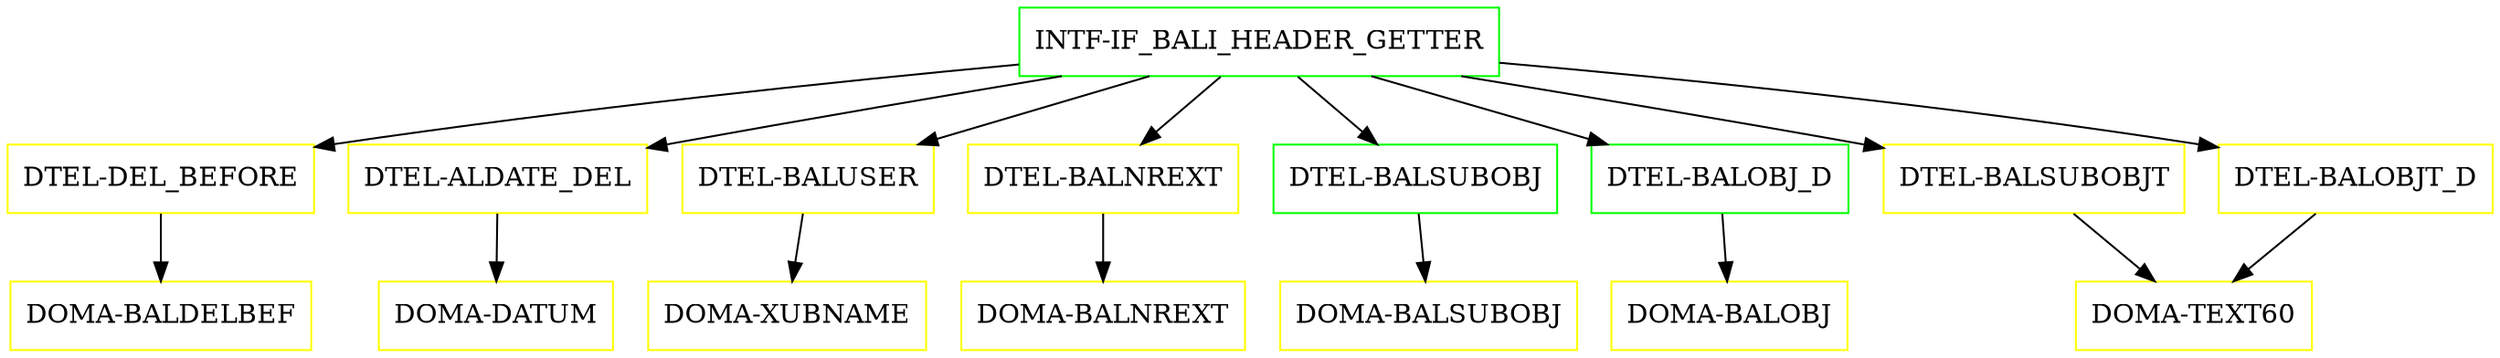 digraph G {
  "INTF-IF_BALI_HEADER_GETTER" [shape=box,color=green];
  "DTEL-DEL_BEFORE" [shape=box,color=yellow,URL="./DTEL_DEL_BEFORE.html"];
  "DOMA-BALDELBEF" [shape=box,color=yellow,URL="./DOMA_BALDELBEF.html"];
  "DTEL-ALDATE_DEL" [shape=box,color=yellow,URL="./DTEL_ALDATE_DEL.html"];
  "DOMA-DATUM" [shape=box,color=yellow,URL="./DOMA_DATUM.html"];
  "DTEL-BALUSER" [shape=box,color=yellow,URL="./DTEL_BALUSER.html"];
  "DOMA-XUBNAME" [shape=box,color=yellow,URL="./DOMA_XUBNAME.html"];
  "DTEL-BALNREXT" [shape=box,color=yellow,URL="./DTEL_BALNREXT.html"];
  "DOMA-BALNREXT" [shape=box,color=yellow,URL="./DOMA_BALNREXT.html"];
  "DTEL-BALSUBOBJ" [shape=box,color=green,URL="./DTEL_BALSUBOBJ.html"];
  "DOMA-BALSUBOBJ" [shape=box,color=yellow,URL="./DOMA_BALSUBOBJ.html"];
  "DTEL-BALOBJ_D" [shape=box,color=green,URL="./DTEL_BALOBJ_D.html"];
  "DOMA-BALOBJ" [shape=box,color=yellow,URL="./DOMA_BALOBJ.html"];
  "DTEL-BALSUBOBJT" [shape=box,color=yellow,URL="./DTEL_BALSUBOBJT.html"];
  "DOMA-TEXT60" [shape=box,color=yellow,URL="./DOMA_TEXT60.html"];
  "DTEL-BALOBJT_D" [shape=box,color=yellow,URL="./DTEL_BALOBJT_D.html"];
  "INTF-IF_BALI_HEADER_GETTER" -> "DTEL-BALOBJT_D";
  "INTF-IF_BALI_HEADER_GETTER" -> "DTEL-BALSUBOBJT";
  "INTF-IF_BALI_HEADER_GETTER" -> "DTEL-BALOBJ_D";
  "INTF-IF_BALI_HEADER_GETTER" -> "DTEL-BALSUBOBJ";
  "INTF-IF_BALI_HEADER_GETTER" -> "DTEL-BALNREXT";
  "INTF-IF_BALI_HEADER_GETTER" -> "DTEL-BALUSER";
  "INTF-IF_BALI_HEADER_GETTER" -> "DTEL-ALDATE_DEL";
  "INTF-IF_BALI_HEADER_GETTER" -> "DTEL-DEL_BEFORE";
  "DTEL-DEL_BEFORE" -> "DOMA-BALDELBEF";
  "DTEL-ALDATE_DEL" -> "DOMA-DATUM";
  "DTEL-BALUSER" -> "DOMA-XUBNAME";
  "DTEL-BALNREXT" -> "DOMA-BALNREXT";
  "DTEL-BALSUBOBJ" -> "DOMA-BALSUBOBJ";
  "DTEL-BALOBJ_D" -> "DOMA-BALOBJ";
  "DTEL-BALSUBOBJT" -> "DOMA-TEXT60";
  "DTEL-BALOBJT_D" -> "DOMA-TEXT60";
}
